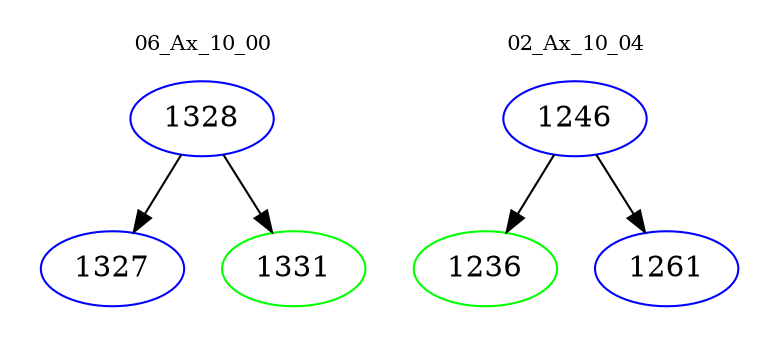 digraph{
subgraph cluster_0 {
color = white
label = "06_Ax_10_00";
fontsize=10;
T0_1328 [label="1328", color="blue"]
T0_1328 -> T0_1327 [color="black"]
T0_1327 [label="1327", color="blue"]
T0_1328 -> T0_1331 [color="black"]
T0_1331 [label="1331", color="green"]
}
subgraph cluster_1 {
color = white
label = "02_Ax_10_04";
fontsize=10;
T1_1246 [label="1246", color="blue"]
T1_1246 -> T1_1236 [color="black"]
T1_1236 [label="1236", color="green"]
T1_1246 -> T1_1261 [color="black"]
T1_1261 [label="1261", color="blue"]
}
}
